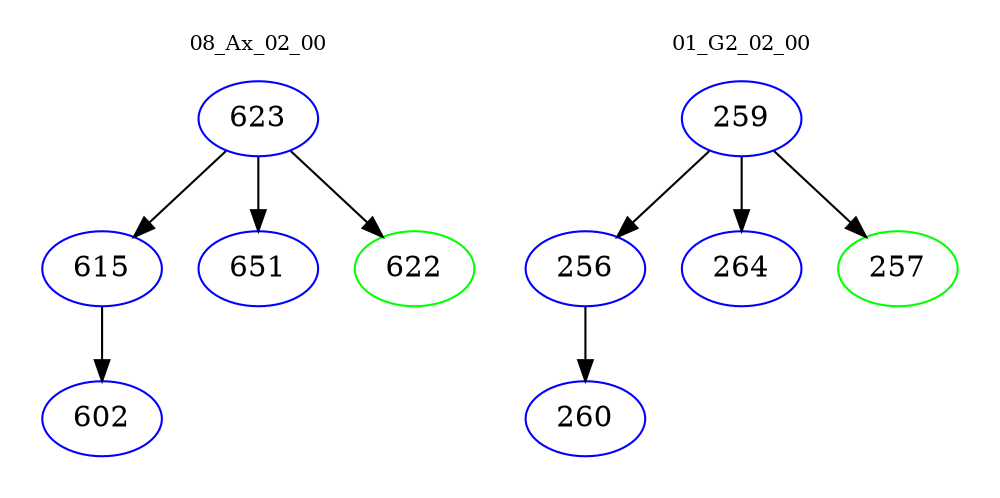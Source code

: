 digraph{
subgraph cluster_0 {
color = white
label = "08_Ax_02_00";
fontsize=10;
T0_623 [label="623", color="blue"]
T0_623 -> T0_615 [color="black"]
T0_615 [label="615", color="blue"]
T0_615 -> T0_602 [color="black"]
T0_602 [label="602", color="blue"]
T0_623 -> T0_651 [color="black"]
T0_651 [label="651", color="blue"]
T0_623 -> T0_622 [color="black"]
T0_622 [label="622", color="green"]
}
subgraph cluster_1 {
color = white
label = "01_G2_02_00";
fontsize=10;
T1_259 [label="259", color="blue"]
T1_259 -> T1_256 [color="black"]
T1_256 [label="256", color="blue"]
T1_256 -> T1_260 [color="black"]
T1_260 [label="260", color="blue"]
T1_259 -> T1_264 [color="black"]
T1_264 [label="264", color="blue"]
T1_259 -> T1_257 [color="black"]
T1_257 [label="257", color="green"]
}
}
